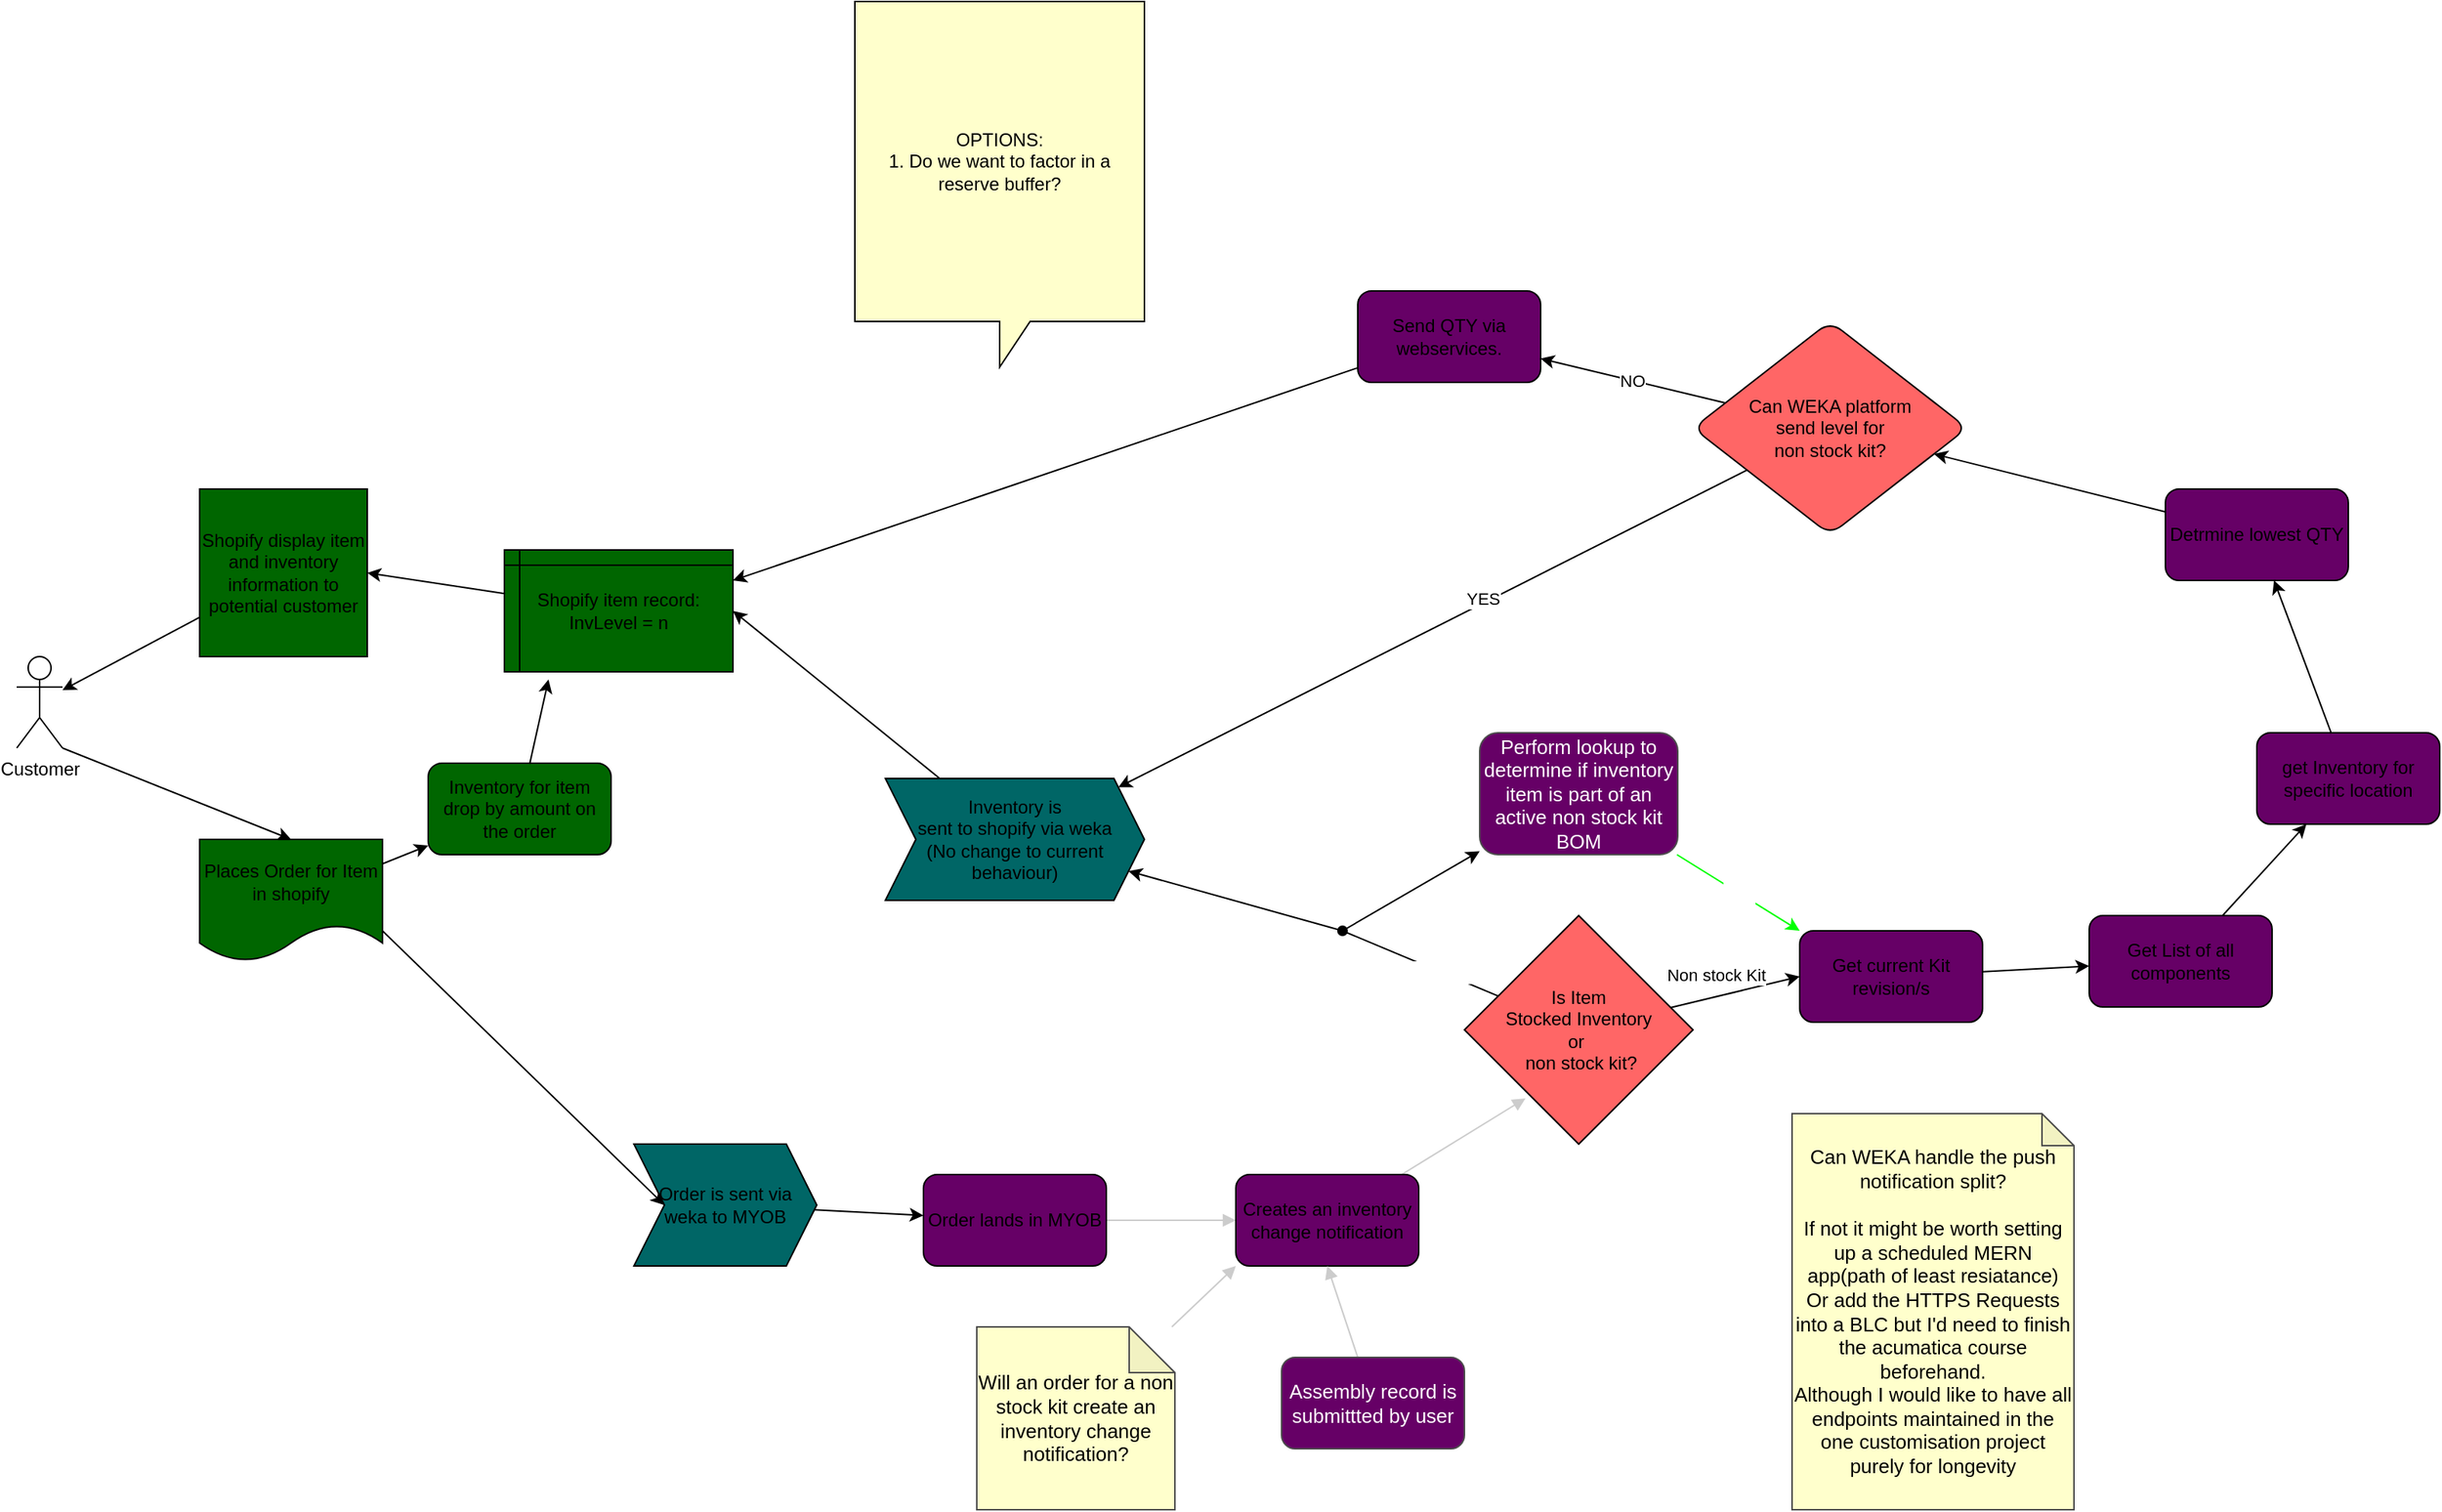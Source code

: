 <mxfile>
    <diagram id="LY1r3zSqgDOuW9g7N6AZ" name="Inventory sync Flow">
        <mxGraphModel dx="2220" dy="3703" grid="1" gridSize="10" guides="1" tooltips="1" connect="1" arrows="1" fold="1" page="1" pageScale="1" pageWidth="850" pageHeight="1100" math="0" shadow="0">
            <root>
                <mxCell id="0"/>
                <mxCell id="1" parent="0"/>
                <mxCell id="GcZKbSQ_YcJPVwbaulUB-1" value="Customer" style="shape=umlActor;verticalLabelPosition=bottom;verticalAlign=top;html=1;outlineConnect=0;" parent="1" vertex="1">
                    <mxGeometry x="20" y="80" width="30" height="60" as="geometry"/>
                </mxCell>
                <mxCell id="GcZKbSQ_YcJPVwbaulUB-8" style="edgeStyle=none;html=1;entryX=0;entryY=0.5;entryDx=0;entryDy=0;exitX=1;exitY=0.75;exitDx=0;exitDy=0;" parent="1" source="GcZKbSQ_YcJPVwbaulUB-12" target="GcZKbSQ_YcJPVwbaulUB-7" edge="1">
                    <mxGeometry relative="1" as="geometry">
                        <mxPoint x="195" y="250" as="sourcePoint"/>
                    </mxGeometry>
                </mxCell>
                <mxCell id="GcZKbSQ_YcJPVwbaulUB-17" style="edgeStyle=none;html=1;entryX=0.193;entryY=1.063;entryDx=0;entryDy=0;entryPerimeter=0;" parent="1" source="GcZKbSQ_YcJPVwbaulUB-5" target="GcZKbSQ_YcJPVwbaulUB-15" edge="1">
                    <mxGeometry relative="1" as="geometry"/>
                </mxCell>
                <mxCell id="GcZKbSQ_YcJPVwbaulUB-5" value="Inventory for item drop by amount on the order" style="whiteSpace=wrap;html=1;rounded=1;fillColor=#006600;" parent="1" vertex="1">
                    <mxGeometry x="290" y="150" width="120" height="60" as="geometry"/>
                </mxCell>
                <mxCell id="GcZKbSQ_YcJPVwbaulUB-20" style="edgeStyle=none;html=1;" parent="1" source="GcZKbSQ_YcJPVwbaulUB-7" target="GcZKbSQ_YcJPVwbaulUB-23" edge="1">
                    <mxGeometry relative="1" as="geometry">
                        <mxPoint x="870" y="445" as="targetPoint"/>
                    </mxGeometry>
                </mxCell>
                <mxCell id="GcZKbSQ_YcJPVwbaulUB-7" value="Order is sent via weka to MYOB" style="shape=step;perimeter=stepPerimeter;whiteSpace=wrap;html=1;fixedSize=1;fillColor=#006666;" parent="1" vertex="1">
                    <mxGeometry x="425" y="400" width="120" height="80" as="geometry"/>
                </mxCell>
                <mxCell id="GcZKbSQ_YcJPVwbaulUB-10" value="" style="edgeStyle=none;html=1;exitX=1;exitY=1;exitDx=0;exitDy=0;exitPerimeter=0;entryX=0.5;entryY=0;entryDx=0;entryDy=0;" parent="1" source="GcZKbSQ_YcJPVwbaulUB-1" target="GcZKbSQ_YcJPVwbaulUB-12" edge="1">
                    <mxGeometry relative="1" as="geometry">
                        <mxPoint x="130" y="190" as="targetPoint"/>
                    </mxGeometry>
                </mxCell>
                <mxCell id="GcZKbSQ_YcJPVwbaulUB-11" style="edgeStyle=none;html=1;" parent="1" source="GcZKbSQ_YcJPVwbaulUB-9" target="GcZKbSQ_YcJPVwbaulUB-1" edge="1">
                    <mxGeometry relative="1" as="geometry"/>
                </mxCell>
                <mxCell id="GcZKbSQ_YcJPVwbaulUB-9" value="Shopify display item and inventory information to potential customer" style="whiteSpace=wrap;html=1;aspect=fixed;fillColor=#006600;" parent="1" vertex="1">
                    <mxGeometry x="140" y="-30" width="110" height="110" as="geometry"/>
                </mxCell>
                <mxCell id="GcZKbSQ_YcJPVwbaulUB-16" style="edgeStyle=none;html=1;" parent="1" source="GcZKbSQ_YcJPVwbaulUB-12" target="GcZKbSQ_YcJPVwbaulUB-5" edge="1">
                    <mxGeometry relative="1" as="geometry"/>
                </mxCell>
                <mxCell id="GcZKbSQ_YcJPVwbaulUB-12" value="Places Order for Item in shopify" style="shape=document;whiteSpace=wrap;html=1;boundedLbl=1;fillColor=#006600;" parent="1" vertex="1">
                    <mxGeometry x="140" y="200" width="120" height="80" as="geometry"/>
                </mxCell>
                <mxCell id="GcZKbSQ_YcJPVwbaulUB-18" style="edgeStyle=none;html=1;entryX=1;entryY=0.5;entryDx=0;entryDy=0;" parent="1" source="GcZKbSQ_YcJPVwbaulUB-15" target="GcZKbSQ_YcJPVwbaulUB-9" edge="1">
                    <mxGeometry relative="1" as="geometry"/>
                </mxCell>
                <mxCell id="GcZKbSQ_YcJPVwbaulUB-15" value="Shopify item record:&lt;br&gt;InvLevel = n" style="shape=internalStorage;whiteSpace=wrap;html=1;backgroundOutline=1;fillColor=#006600;dx=10;dy=10;" parent="1" vertex="1">
                    <mxGeometry x="340" y="10" width="150" height="80" as="geometry"/>
                </mxCell>
                <mxCell id="GcZKbSQ_YcJPVwbaulUB-27" style="edgeStyle=none;html=1;entryX=0;entryY=0.5;entryDx=0;entryDy=0;" parent="1" source="GcZKbSQ_YcJPVwbaulUB-19" target="GcZKbSQ_YcJPVwbaulUB-26" edge="1">
                    <mxGeometry relative="1" as="geometry"/>
                </mxCell>
                <mxCell id="GcZKbSQ_YcJPVwbaulUB-28" value="Non stock Kit" style="edgeLabel;html=1;align=center;verticalAlign=middle;resizable=0;points=[];" parent="GcZKbSQ_YcJPVwbaulUB-27" vertex="1" connectable="0">
                    <mxGeometry x="0.392" y="-2" relative="1" as="geometry">
                        <mxPoint x="-30" y="-9" as="offset"/>
                    </mxGeometry>
                </mxCell>
                <mxCell id="bdUa8sQTV6vMkzc8LIus-3" style="edgeStyle=none;html=1;fontSize=13;fontColor=#000000;endArrow=oval;endFill=1;" parent="1" source="GcZKbSQ_YcJPVwbaulUB-19" edge="1">
                    <mxGeometry relative="1" as="geometry">
                        <mxPoint x="890" y="260" as="targetPoint"/>
                    </mxGeometry>
                </mxCell>
                <mxCell id="bdUa8sQTV6vMkzc8LIus-5" value="stocked" style="edgeLabel;html=1;align=center;verticalAlign=middle;resizable=0;points=[];fontSize=13;fontColor=#FFFFFF;" parent="bdUa8sQTV6vMkzc8LIus-3" vertex="1" connectable="0">
                    <mxGeometry x="-0.23" relative="1" as="geometry">
                        <mxPoint as="offset"/>
                    </mxGeometry>
                </mxCell>
                <mxCell id="GcZKbSQ_YcJPVwbaulUB-19" value="Is Item &lt;br&gt;Stocked Inventory&lt;br&gt;or&amp;nbsp;&lt;br&gt;&amp;nbsp;non stock kit?" style="rhombus;whiteSpace=wrap;html=1;fillColor=#FF6666;" parent="1" vertex="1">
                    <mxGeometry x="970" y="250" width="150" height="150" as="geometry"/>
                </mxCell>
                <mxCell id="GcZKbSQ_YcJPVwbaulUB-25" style="edgeStyle=none;html=1;entryX=1;entryY=0.5;entryDx=0;entryDy=0;" parent="1" source="GcZKbSQ_YcJPVwbaulUB-21" target="GcZKbSQ_YcJPVwbaulUB-15" edge="1">
                    <mxGeometry relative="1" as="geometry"/>
                </mxCell>
                <mxCell id="GcZKbSQ_YcJPVwbaulUB-21" value="Inventory is &lt;br&gt;sent to shopify via weka&lt;br&gt;(No change to current behaviour)" style="shape=step;perimeter=stepPerimeter;whiteSpace=wrap;html=1;fixedSize=1;fillColor=#006666;" parent="1" vertex="1">
                    <mxGeometry x="590" y="160" width="170" height="80" as="geometry"/>
                </mxCell>
                <mxCell id="-n2A34vFrgaTMqY026oD-2" value="" style="edgeStyle=none;html=1;strokeColor=#CCCCCC;fontSize=13;fontColor=#000000;endArrow=block;endFill=1;" parent="1" source="GcZKbSQ_YcJPVwbaulUB-23" target="-n2A34vFrgaTMqY026oD-1" edge="1">
                    <mxGeometry relative="1" as="geometry"/>
                </mxCell>
                <mxCell id="GcZKbSQ_YcJPVwbaulUB-23" value="Order lands in MYOB" style="rounded=1;whiteSpace=wrap;html=1;fillColor=#660066;" parent="1" vertex="1">
                    <mxGeometry x="615" y="420" width="120" height="60" as="geometry"/>
                </mxCell>
                <mxCell id="GcZKbSQ_YcJPVwbaulUB-33" value="" style="edgeStyle=none;html=1;" parent="1" source="GcZKbSQ_YcJPVwbaulUB-26" target="GcZKbSQ_YcJPVwbaulUB-32" edge="1">
                    <mxGeometry relative="1" as="geometry"/>
                </mxCell>
                <mxCell id="GcZKbSQ_YcJPVwbaulUB-26" value="Get current Kit revision/s" style="rounded=1;whiteSpace=wrap;html=1;fillColor=#660066;" parent="1" vertex="1">
                    <mxGeometry x="1190" y="260" width="120" height="60" as="geometry"/>
                </mxCell>
                <mxCell id="GcZKbSQ_YcJPVwbaulUB-35" style="edgeStyle=none;html=1;" parent="1" source="GcZKbSQ_YcJPVwbaulUB-32" target="GcZKbSQ_YcJPVwbaulUB-34" edge="1">
                    <mxGeometry relative="1" as="geometry"/>
                </mxCell>
                <mxCell id="GcZKbSQ_YcJPVwbaulUB-32" value="Get List of all components" style="whiteSpace=wrap;html=1;fillColor=#660066;rounded=1;" parent="1" vertex="1">
                    <mxGeometry x="1380" y="250" width="120" height="60" as="geometry"/>
                </mxCell>
                <mxCell id="hhbmnv4_vQJKUALnF63v-2" value="" style="edgeStyle=none;html=1;" parent="1" source="GcZKbSQ_YcJPVwbaulUB-34" target="hhbmnv4_vQJKUALnF63v-1" edge="1">
                    <mxGeometry relative="1" as="geometry"/>
                </mxCell>
                <mxCell id="GcZKbSQ_YcJPVwbaulUB-34" value="get Inventory for specific location" style="whiteSpace=wrap;html=1;fillColor=#660066;rounded=1;" parent="1" vertex="1">
                    <mxGeometry x="1490" y="130" width="120" height="60" as="geometry"/>
                </mxCell>
                <mxCell id="hhbmnv4_vQJKUALnF63v-4" value="" style="edgeStyle=none;html=1;" parent="1" source="hhbmnv4_vQJKUALnF63v-1" target="hhbmnv4_vQJKUALnF63v-3" edge="1">
                    <mxGeometry relative="1" as="geometry"/>
                </mxCell>
                <mxCell id="hhbmnv4_vQJKUALnF63v-1" value="Detrmine lowest QTY" style="whiteSpace=wrap;html=1;fillColor=#660066;rounded=1;" parent="1" vertex="1">
                    <mxGeometry x="1430" y="-30" width="120" height="60" as="geometry"/>
                </mxCell>
                <mxCell id="hhbmnv4_vQJKUALnF63v-5" style="edgeStyle=none;html=1;fillColor=#00CC00;" parent="1" source="hhbmnv4_vQJKUALnF63v-3" target="GcZKbSQ_YcJPVwbaulUB-21" edge="1">
                    <mxGeometry relative="1" as="geometry"/>
                </mxCell>
                <mxCell id="hhbmnv4_vQJKUALnF63v-6" value="YES" style="edgeLabel;html=1;align=center;verticalAlign=middle;resizable=0;points=[];" parent="hhbmnv4_vQJKUALnF63v-5" vertex="1" connectable="0">
                    <mxGeometry x="-0.165" y="-3" relative="1" as="geometry">
                        <mxPoint as="offset"/>
                    </mxGeometry>
                </mxCell>
                <mxCell id="hhbmnv4_vQJKUALnF63v-8" value="NO" style="edgeStyle=none;html=1;fillColor=#FF0000;" parent="1" source="hhbmnv4_vQJKUALnF63v-3" target="hhbmnv4_vQJKUALnF63v-7" edge="1">
                    <mxGeometry relative="1" as="geometry"/>
                </mxCell>
                <mxCell id="hhbmnv4_vQJKUALnF63v-3" value="Can WEKA platform &lt;br&gt;send level for &lt;br&gt;non stock kit?" style="rhombus;whiteSpace=wrap;html=1;fillColor=#FF6666;rounded=1;" parent="1" vertex="1">
                    <mxGeometry x="1120" y="-140" width="180" height="140" as="geometry"/>
                </mxCell>
                <mxCell id="hhbmnv4_vQJKUALnF63v-9" style="edgeStyle=none;html=1;entryX=1;entryY=0.25;entryDx=0;entryDy=0;" parent="1" source="hhbmnv4_vQJKUALnF63v-7" target="GcZKbSQ_YcJPVwbaulUB-15" edge="1">
                    <mxGeometry relative="1" as="geometry"/>
                </mxCell>
                <mxCell id="hhbmnv4_vQJKUALnF63v-7" value="Send QTY via webservices." style="rounded=1;whiteSpace=wrap;html=1;fillColor=#660066;" parent="1" vertex="1">
                    <mxGeometry x="900" y="-160" width="120" height="60" as="geometry"/>
                </mxCell>
                <mxCell id="qjT2JvjEHwXLYAEJNMRI-7" value="OPTIONS:&lt;br&gt;1. Do we want to factor in a reserve buffer?" style="shape=callout;whiteSpace=wrap;html=1;perimeter=calloutPerimeter;fillColor=#FFFFCC;fontColor=#000000;" parent="1" vertex="1">
                    <mxGeometry x="570" y="-350" width="190" height="240" as="geometry"/>
                </mxCell>
                <mxCell id="bdUa8sQTV6vMkzc8LIus-6" style="edgeStyle=none;html=1;fontSize=13;fontColor=#FFFFFF;" parent="1" target="GcZKbSQ_YcJPVwbaulUB-21" edge="1">
                    <mxGeometry relative="1" as="geometry">
                        <mxPoint x="890" y="260" as="sourcePoint"/>
                    </mxGeometry>
                </mxCell>
                <mxCell id="bdUa8sQTV6vMkzc8LIus-7" style="edgeStyle=none;html=1;fontSize=13;fontColor=#FFFFFF;" parent="1" target="bdUa8sQTV6vMkzc8LIus-8" edge="1">
                    <mxGeometry relative="1" as="geometry">
                        <mxPoint x="970.0" y="200" as="targetPoint"/>
                        <mxPoint x="890" y="260" as="sourcePoint"/>
                    </mxGeometry>
                </mxCell>
                <mxCell id="bdUa8sQTV6vMkzc8LIus-9" value="Yes" style="edgeStyle=none;html=1;entryX=0;entryY=0;entryDx=0;entryDy=0;fontSize=13;fontColor=#FFFFFF;strokeColor=#00FF00;" parent="1" source="bdUa8sQTV6vMkzc8LIus-8" target="GcZKbSQ_YcJPVwbaulUB-26" edge="1">
                    <mxGeometry relative="1" as="geometry"/>
                </mxCell>
                <mxCell id="bdUa8sQTV6vMkzc8LIus-8" value="Perform lookup to determine if inventory item is part of an active non stock kit BOM" style="rounded=1;whiteSpace=wrap;html=1;labelBorderColor=none;strokeColor=#4D4D4D;fontSize=13;fontColor=#FFFFFF;fillColor=#660066;" parent="1" vertex="1">
                    <mxGeometry x="980" y="130" width="130" height="80" as="geometry"/>
                </mxCell>
                <mxCell id="-n2A34vFrgaTMqY026oD-3" style="edgeStyle=none;html=1;entryX=0.267;entryY=0.8;entryDx=0;entryDy=0;entryPerimeter=0;strokeColor=#CCCCCC;fontSize=13;fontColor=#000000;endArrow=block;endFill=1;" parent="1" source="-n2A34vFrgaTMqY026oD-1" target="GcZKbSQ_YcJPVwbaulUB-19" edge="1">
                    <mxGeometry relative="1" as="geometry"/>
                </mxCell>
                <mxCell id="-n2A34vFrgaTMqY026oD-1" value="Creates an inventory change notification" style="rounded=1;whiteSpace=wrap;html=1;fillColor=#660066;" parent="1" vertex="1">
                    <mxGeometry x="820" y="420" width="120" height="60" as="geometry"/>
                </mxCell>
                <mxCell id="-n2A34vFrgaTMqY026oD-6" style="edgeStyle=none;html=1;entryX=0.5;entryY=1;entryDx=0;entryDy=0;strokeColor=#CCCCCC;fontSize=13;fontColor=#000000;endArrow=block;endFill=1;" parent="1" source="-n2A34vFrgaTMqY026oD-5" target="-n2A34vFrgaTMqY026oD-1" edge="1">
                    <mxGeometry relative="1" as="geometry"/>
                </mxCell>
                <mxCell id="-n2A34vFrgaTMqY026oD-5" value="&lt;font color=&quot;#ffffff&quot;&gt;Assembly record is submittted by user&lt;/font&gt;" style="whiteSpace=wrap;html=1;fillColor=#660066;rounded=1;labelBorderColor=none;strokeColor=#4D4D4D;fontSize=13;fontColor=#000000;" parent="1" vertex="1">
                    <mxGeometry x="850" y="540" width="120" height="60" as="geometry"/>
                </mxCell>
                <mxCell id="-n2A34vFrgaTMqY026oD-8" style="edgeStyle=none;html=1;entryX=0;entryY=1;entryDx=0;entryDy=0;strokeColor=#CCCCCC;fontSize=13;fontColor=#FFFFFF;endArrow=block;endFill=1;" parent="1" source="-n2A34vFrgaTMqY026oD-7" target="-n2A34vFrgaTMqY026oD-1" edge="1">
                    <mxGeometry relative="1" as="geometry"/>
                </mxCell>
                <mxCell id="-n2A34vFrgaTMqY026oD-7" value="&lt;font color=&quot;#000000&quot;&gt;Will an order for a non stock kit create an inventory change notification?&lt;/font&gt;" style="shape=note;whiteSpace=wrap;html=1;backgroundOutline=1;darkOpacity=0.05;labelBorderColor=none;strokeColor=#4D4D4D;fontSize=13;fontColor=#FFFFFF;fillColor=#FFFFCC;" parent="1" vertex="1">
                    <mxGeometry x="650" y="520" width="130" height="120" as="geometry"/>
                </mxCell>
                <mxCell id="WymxkNrurW6j5YKY2SFp-1" value="&lt;font color=&quot;#000000&quot;&gt;Can WEKA handle the push notification split?&lt;br&gt;&lt;br&gt;If not it might be worth setting up a scheduled MERN app(path of least resiatance)&lt;br&gt;Or add the HTTPS Requests into a BLC but I'd need to finish the acumatica course beforehand.&lt;br&gt;Although I would like to have all endpoints maintained in the one customisation project purely for longevity&lt;br&gt;&lt;/font&gt;" style="shape=note;whiteSpace=wrap;html=1;backgroundOutline=1;darkOpacity=0.05;labelBorderColor=none;strokeColor=#4D4D4D;fontSize=13;fontColor=#FFFFFF;fillColor=#FFFFCC;size=21;" vertex="1" parent="1">
                    <mxGeometry x="1185" y="380" width="185" height="260" as="geometry"/>
                </mxCell>
            </root>
        </mxGraphModel>
    </diagram>
    <diagram id="l-lvAeruPmxF9iLmNtkb" name="PROFESSIONAL TINT KIT BOM">
        <mxGraphModel dx="3330" dy="3695" grid="1" gridSize="10" guides="1" tooltips="1" connect="1" arrows="1" fold="1" page="1" pageScale="1" pageWidth="850" pageHeight="1100" math="0" shadow="0">
            <root>
                <mxCell id="0"/>
                <mxCell id="1" parent="0"/>
                <mxCell id="OsrczBIvLuB8sDZj5NdH-77" value="" style="rounded=1;whiteSpace=wrap;html=1;fillColor=none;strokeColor=#FF3333;strokeWidth=5;" vertex="1" parent="1">
                    <mxGeometry x="510" y="305" width="3200" height="125" as="geometry"/>
                </mxCell>
                <mxCell id="OsrczBIvLuB8sDZj5NdH-1" value="LEGEND" style="swimlane;whiteSpace=wrap;html=1;fillColor=#FFFFFF;" vertex="1" parent="1">
                    <mxGeometry x="1420" y="-250" width="200" height="330" as="geometry">
                        <mxRectangle x="20" y="40" width="90" height="30" as="alternateBounds"/>
                    </mxGeometry>
                </mxCell>
                <mxCell id="OsrczBIvLuB8sDZj5NdH-3" value="Stock Item (component)" style="rounded=0;whiteSpace=wrap;html=1;fillColor=#E6E6E6;" vertex="1" parent="OsrczBIvLuB8sDZj5NdH-1">
                    <mxGeometry x="40" y="30" width="120" height="40" as="geometry"/>
                </mxCell>
                <mxCell id="OsrczBIvLuB8sDZj5NdH-4" value="Stock Kit (light)" style="rounded=1;whiteSpace=wrap;html=1;fillColor=#E6FFCC;" vertex="1" parent="OsrczBIvLuB8sDZj5NdH-1">
                    <mxGeometry x="40" y="80" width="120" height="40" as="geometry"/>
                </mxCell>
                <mxCell id="OsrczBIvLuB8sDZj5NdH-5" value="Stock Kit (Heavy)" style="shape=parallelogram;perimeter=parallelogramPerimeter;whiteSpace=wrap;html=1;fixedSize=1;fillColor=#CCE5FF;" vertex="1" parent="OsrczBIvLuB8sDZj5NdH-1">
                    <mxGeometry x="40" y="130" width="120" height="60" as="geometry"/>
                </mxCell>
                <mxCell id="OsrczBIvLuB8sDZj5NdH-6" value="Non-Stock Kit" style="shape=trapezoid;perimeter=trapezoidPerimeter;whiteSpace=wrap;html=1;fixedSize=1;fillColor=#FFCCFF;" vertex="1" parent="OsrczBIvLuB8sDZj5NdH-1">
                    <mxGeometry x="40" y="200" width="120" height="60" as="geometry"/>
                </mxCell>
                <mxCell id="OsrczBIvLuB8sDZj5NdH-8" value="Kit Revision" style="ellipse;whiteSpace=wrap;html=1;fillColor=#FF3333;" vertex="1" parent="OsrczBIvLuB8sDZj5NdH-1">
                    <mxGeometry x="40" y="280" width="120" height="30" as="geometry"/>
                </mxCell>
                <mxCell id="OsrczBIvLuB8sDZj5NdH-7" value="InventoryID :&amp;nbsp;BCKITBAGII&amp;nbsp;&lt;br&gt;Description :&amp;nbsp;DEBOSSED BAG PRO TINT KIT" style="rounded=0;whiteSpace=wrap;html=1;fillColor=#E6E6E6;" vertex="1" parent="1">
                    <mxGeometry x="4450" y="235" width="320" height="30" as="geometry"/>
                </mxCell>
                <mxCell id="OsrczBIvLuB8sDZj5NdH-10" value="InventoryID :&amp;nbsp;&amp;nbsp;XTPROGWTSTICK&lt;br&gt;Description :&amp;nbsp;TINT STICK" style="rounded=0;whiteSpace=wrap;html=1;fillColor=#E6E6E6;" vertex="1" parent="1">
                    <mxGeometry x="3690" y="235" width="320" height="30" as="geometry"/>
                </mxCell>
                <mxCell id="OsrczBIvLuB8sDZj5NdH-12" value="InventoryID :&amp;nbsp;&amp;nbsp;XTPROSSBOXNB&lt;br&gt;Description :&amp;nbsp;BOX NATURAL BROWN" style="rounded=0;whiteSpace=wrap;html=1;fillColor=#E6E6E6;" vertex="1" parent="1">
                    <mxGeometry x="880" y="370" width="320" height="30" as="geometry"/>
                </mxCell>
                <mxCell id="OsrczBIvLuB8sDZj5NdH-13" value="InventoryID :&amp;nbsp;&amp;nbsp;XTPROGWNB&lt;br&gt;Description :&amp;nbsp;TINT NATURAL BROWN&amp;nbsp;&amp;nbsp;" style="rounded=0;whiteSpace=wrap;html=1;fillColor=#E6E6E6;" vertex="1" parent="1">
                    <mxGeometry x="880" y="320" width="320" height="30" as="geometry"/>
                </mxCell>
                <mxCell id="OsrczBIvLuB8sDZj5NdH-14" value="InventoryID :&amp;nbsp;&amp;nbsp;XMDSSBCHNAMD&lt;br&gt;Description :&amp;nbsp;BOX GLASS MIXING DISH" style="rounded=0;whiteSpace=wrap;html=1;fillColor=#E6E6E6;" vertex="1" parent="1">
                    <mxGeometry x="1220" y="370" width="320" height="30" as="geometry"/>
                </mxCell>
                <mxCell id="OsrczBIvLuB8sDZj5NdH-15" value="InventoryID :&amp;nbsp;&amp;nbsp;XMDISH&lt;br&gt;Description :&amp;nbsp;&amp;nbsp;MIXING DISH" style="rounded=0;whiteSpace=wrap;html=1;fillColor=#E6E6E6;" vertex="1" parent="1">
                    <mxGeometry x="1220" y="320" width="320" height="30" as="geometry"/>
                </mxCell>
                <mxCell id="OsrczBIvLuB8sDZj5NdH-16" value="InventoryID :&amp;nbsp;&amp;nbsp;BCMAP&lt;br&gt;Description :&amp;nbsp;&amp;nbsp;CHARCOAL MAPPING STRING" style="rounded=0;whiteSpace=wrap;html=1;fillColor=#E6E6E6;" vertex="1" parent="1">
                    <mxGeometry x="4070" y="235" width="320" height="30" as="geometry"/>
                </mxCell>
                <mxCell id="OsrczBIvLuB8sDZj5NdH-17" value="InventoryID :&amp;nbsp;&amp;nbsp;XTSSSLANT&lt;br&gt;Description :&amp;nbsp;BOX SLANT TWEEZERS" style="rounded=0;whiteSpace=wrap;html=1;fillColor=#E6E6E6;" vertex="1" parent="1">
                    <mxGeometry x="2260" y="370" width="320" height="30" as="geometry"/>
                </mxCell>
                <mxCell id="OsrczBIvLuB8sDZj5NdH-18" value="InventoryID :&amp;nbsp;&amp;nbsp;XTLSHSLANT&lt;br&gt;Description :&amp;nbsp;SLANT PRECISION TWEEZER" style="rounded=0;whiteSpace=wrap;html=1;fillColor=#E6E6E6;" vertex="1" parent="1">
                    <mxGeometry x="2260" y="320" width="320" height="30" as="geometry"/>
                </mxCell>
                <mxCell id="OsrczBIvLuB8sDZj5NdH-19" value="InventoryID :&amp;nbsp;&amp;nbsp;XTSSPOINT&lt;br&gt;Description :&amp;nbsp;BOX POINT TWEEZERS" style="rounded=0;whiteSpace=wrap;html=1;fillColor=#E6E6E6;" vertex="1" parent="1">
                    <mxGeometry x="1920" y="370" width="320" height="30" as="geometry"/>
                </mxCell>
                <mxCell id="OsrczBIvLuB8sDZj5NdH-20" value="InventoryID :&amp;nbsp;XTLSHPOINT&lt;br&gt;Description :&amp;nbsp;POINT PRECISION TWEEZER" style="rounded=0;whiteSpace=wrap;html=1;fillColor=#E6E6E6;" vertex="1" parent="1">
                    <mxGeometry x="1920" y="320" width="320" height="30" as="geometry"/>
                </mxCell>
                <mxCell id="OsrczBIvLuB8sDZj5NdH-21" value="InventoryID :&amp;nbsp;&amp;nbsp;XTSSSCISSORS&lt;br&gt;Description :&amp;nbsp;BOX SCISSORS" style="rounded=0;whiteSpace=wrap;html=1;fillColor=#E6E6E6;" vertex="1" parent="1">
                    <mxGeometry x="1570" y="320" width="320" height="30" as="geometry"/>
                </mxCell>
                <mxCell id="OsrczBIvLuB8sDZj5NdH-22" value="InventoryID :&amp;nbsp;&amp;nbsp;XTLSHSCISSOR&lt;br&gt;Description :&amp;nbsp;&amp;nbsp;STRAIGHT TRIMMING SCISSOR" style="rounded=0;whiteSpace=wrap;html=1;fillColor=#E6E6E6;" vertex="1" parent="1">
                    <mxGeometry x="1570" y="370" width="320" height="30" as="geometry"/>
                </mxCell>
                <mxCell id="OsrczBIvLuB8sDZj5NdH-41" value="InventoryID :&amp;nbsp;&amp;nbsp;XTPRONSBTLCRM&lt;br&gt;Description :&amp;nbsp;BOTTLE PEROXIDE CREAM" style="rounded=0;whiteSpace=wrap;html=1;fillColor=#E6E6E6;" vertex="1" parent="1">
                    <mxGeometry x="2610" y="370" width="320" height="30" as="geometry"/>
                </mxCell>
                <mxCell id="OsrczBIvLuB8sDZj5NdH-42" value="InventoryID :&amp;nbsp;XTPROPCREME&lt;br&gt;Description :&amp;nbsp;PEROXIDE CREME 1L" style="rounded=0;whiteSpace=wrap;html=1;fillColor=#E6E6E6;" vertex="1" parent="1">
                    <mxGeometry x="2610" y="320" width="320" height="30" as="geometry"/>
                </mxCell>
                <mxCell id="OsrczBIvLuB8sDZj5NdH-43" value="InventoryID :&amp;nbsp;&amp;nbsp;XTPROSSBOXLB&lt;br&gt;Description :&amp;nbsp;BOX LIGHT BROWN" style="rounded=0;whiteSpace=wrap;html=1;fillColor=#E6E6E6;" vertex="1" parent="1">
                    <mxGeometry x="530" y="370" width="320" height="30" as="geometry"/>
                </mxCell>
                <mxCell id="OsrczBIvLuB8sDZj5NdH-44" value="InventoryID :&amp;nbsp;&amp;nbsp;XTPROGWLB&lt;br&gt;Description :&amp;nbsp;TINT LIGHT BROWN&amp;nbsp;" style="rounded=0;whiteSpace=wrap;html=1;fillColor=#E6E6E6;" vertex="1" parent="1">
                    <mxGeometry x="530" y="320" width="320" height="30" as="geometry"/>
                </mxCell>
                <mxCell id="OsrczBIvLuB8sDZj5NdH-45" value="InventoryID :&amp;nbsp;&amp;nbsp;XTPROSSBOXGR&lt;br&gt;Description :&amp;nbsp;BOX GRAPHITE" style="rounded=0;whiteSpace=wrap;html=1;fillColor=#E6E6E6;" vertex="1" parent="1">
                    <mxGeometry x="2960" y="370" width="320" height="30" as="geometry"/>
                </mxCell>
                <mxCell id="OsrczBIvLuB8sDZj5NdH-46" value="InventoryID :&amp;nbsp;&amp;nbsp;XTPROGWGR&lt;br&gt;Description :&amp;nbsp;TINT GRAPHITE&amp;nbsp;" style="rounded=0;whiteSpace=wrap;html=1;fillColor=#E6E6E6;" vertex="1" parent="1">
                    <mxGeometry x="2960" y="320" width="320" height="30" as="geometry"/>
                </mxCell>
                <mxCell id="OsrczBIvLuB8sDZj5NdH-47" value="InventoryID :&amp;nbsp;&amp;nbsp;XTPROSSBOXBLK&lt;br&gt;Description :&amp;nbsp;BOX BLACK" style="rounded=0;whiteSpace=wrap;html=1;fillColor=#E6E6E6;" vertex="1" parent="1">
                    <mxGeometry x="3310" y="370" width="320" height="30" as="geometry"/>
                </mxCell>
                <mxCell id="OsrczBIvLuB8sDZj5NdH-48" value="InventoryID :&amp;nbsp;&amp;nbsp;XTPROGWBLK&lt;br&gt;Description :&amp;nbsp;TINT BLACK" style="rounded=0;whiteSpace=wrap;html=1;fillColor=#E6E6E6;" vertex="1" parent="1">
                    <mxGeometry x="3310" y="320" width="320" height="30" as="geometry"/>
                </mxCell>
                <mxCell id="OsrczBIvLuB8sDZj5NdH-55" value="InventoryID :&amp;nbsp;ECPC&amp;nbsp;&lt;br style=&quot;border-color: var(--border-color);&quot;&gt;Description : PEROXIDE CREME" style="rounded=1;whiteSpace=wrap;html=1;fillColor=#E6FFCC;" vertex="1" parent="1">
                    <mxGeometry x="2610" y="230" width="320" height="40" as="geometry"/>
                </mxCell>
                <mxCell id="OsrczBIvLuB8sDZj5NdH-56" value="InventoryID :&amp;nbsp;&amp;nbsp;ECLBT&lt;br style=&quot;border-color: var(--border-color);&quot;&gt;Description : TINT LIGHT BROWN" style="rounded=1;whiteSpace=wrap;html=1;fillColor=#E6FFCC;" vertex="1" parent="1">
                    <mxGeometry x="530" y="230" width="320" height="40" as="geometry"/>
                </mxCell>
                <mxCell id="OsrczBIvLuB8sDZj5NdH-57" value="InventoryID :&amp;nbsp;&amp;nbsp;ECGT&lt;br style=&quot;border-color: var(--border-color);&quot;&gt;Description : TINT GRAPHITE" style="rounded=1;whiteSpace=wrap;html=1;fillColor=#E6FFCC;" vertex="1" parent="1">
                    <mxGeometry x="2960" y="230" width="320" height="40" as="geometry"/>
                </mxCell>
                <mxCell id="OsrczBIvLuB8sDZj5NdH-58" value="InventoryID :&amp;nbsp;&amp;nbsp;ECBT&lt;br style=&quot;border-color: var(--border-color);&quot;&gt;Description : TINT BLACK" style="rounded=1;whiteSpace=wrap;html=1;fillColor=#E6FFCC;" vertex="1" parent="1">
                    <mxGeometry x="3310" y="230" width="320" height="40" as="geometry"/>
                </mxCell>
                <mxCell id="OsrczBIvLuB8sDZj5NdH-59" value="InventoryID :&amp;nbsp;&amp;nbsp;BCRTNB&lt;br style=&quot;border-color: var(--border-color);&quot;&gt;Description : BROW TINT NATURAL BROWN" style="rounded=1;whiteSpace=wrap;html=1;fillColor=#E6FFCC;" vertex="1" parent="1">
                    <mxGeometry x="880" y="230" width="320" height="40" as="geometry"/>
                </mxCell>
                <mxCell id="OsrczBIvLuB8sDZj5NdH-60" value="InventoryID :&amp;nbsp;&amp;nbsp;BCHNAMD&lt;br style=&quot;border-color: var(--border-color);&quot;&gt;Description : GLASS MIXING DISH" style="rounded=1;whiteSpace=wrap;html=1;fillColor=#E6FFCC;" vertex="1" parent="1">
                    <mxGeometry x="1220" y="230" width="320" height="40" as="geometry"/>
                </mxCell>
                <mxCell id="OsrczBIvLuB8sDZj5NdH-62" value="InventoryID :&amp;nbsp;BCTSLANT&amp;nbsp;&lt;br style=&quot;border-color: var(--border-color);&quot;&gt;Description : SLANT PRECISION TWEEZER" style="rounded=1;whiteSpace=wrap;html=1;fillColor=#E6FFCC;" vertex="1" parent="1">
                    <mxGeometry x="2260" y="230" width="320" height="40" as="geometry"/>
                </mxCell>
                <mxCell id="OsrczBIvLuB8sDZj5NdH-63" value="InventoryID :&amp;nbsp;&amp;nbsp;BCTPOINT&lt;br style=&quot;border-color: var(--border-color);&quot;&gt;Description : POINT PRECISION TWEEZER" style="rounded=1;whiteSpace=wrap;html=1;fillColor=#E6FFCC;" vertex="1" parent="1">
                    <mxGeometry x="1920" y="230" width="320" height="40" as="geometry"/>
                </mxCell>
                <mxCell id="OsrczBIvLuB8sDZj5NdH-64" value="InventoryID :&amp;nbsp;&amp;nbsp;BCSSTRAIGHT&lt;br style=&quot;border-color: var(--border-color);&quot;&gt;Description : STRAight trimming scissor" style="rounded=1;whiteSpace=wrap;html=1;fillColor=#E6FFCC;" vertex="1" parent="1">
                    <mxGeometry x="1570" y="230" width="320" height="40" as="geometry"/>
                </mxCell>
                <mxCell id="OsrczBIvLuB8sDZj5NdH-74" style="edgeStyle=none;html=1;entryX=0.5;entryY=0;entryDx=0;entryDy=0;" edge="1" parent="1" source="OsrczBIvLuB8sDZj5NdH-68" target="OsrczBIvLuB8sDZj5NdH-71">
                    <mxGeometry relative="1" as="geometry"/>
                </mxCell>
                <mxCell id="OsrczBIvLuB8sDZj5NdH-84" style="edgeStyle=none;html=1;entryX=0.5;entryY=0;entryDx=0;entryDy=0;" edge="1" parent="1" source="OsrczBIvLuB8sDZj5NdH-68" target="OsrczBIvLuB8sDZj5NdH-70">
                    <mxGeometry relative="1" as="geometry"/>
                </mxCell>
                <mxCell id="OsrczBIvLuB8sDZj5NdH-68" value="InventoryID:&amp;nbsp;BCPROKITIINW&lt;br&gt;Description:&amp;nbsp;PROFESSIONAL TINT KIT (NO WAX)" style="shape=parallelogram;perimeter=parallelogramPerimeter;whiteSpace=wrap;html=1;fixedSize=1;fillColor=#CCE5FF;" vertex="1" parent="1">
                    <mxGeometry x="3255" y="-30" width="430" height="60" as="geometry"/>
                </mxCell>
                <mxCell id="OsrczBIvLuB8sDZj5NdH-82" style="edgeStyle=none;html=1;entryX=0.5;entryY=0;entryDx=0;entryDy=0;" edge="1" parent="1" source="OsrczBIvLuB8sDZj5NdH-70" target="OsrczBIvLuB8sDZj5NdH-78">
                    <mxGeometry relative="1" as="geometry"/>
                </mxCell>
                <mxCell id="OsrczBIvLuB8sDZj5NdH-83" style="edgeStyle=none;html=1;" edge="1" parent="1" source="OsrczBIvLuB8sDZj5NdH-70" target="OsrczBIvLuB8sDZj5NdH-75">
                    <mxGeometry relative="1" as="geometry"/>
                </mxCell>
                <mxCell id="OsrczBIvLuB8sDZj5NdH-70" value="B" style="ellipse;whiteSpace=wrap;html=1;fillColor=#FF3333;" vertex="1" parent="1">
                    <mxGeometry x="2910" y="90" width="120" height="30" as="geometry"/>
                </mxCell>
                <mxCell id="OsrczBIvLuB8sDZj5NdH-79" style="edgeStyle=none;html=1;entryX=1;entryY=0.5;entryDx=0;entryDy=0;" edge="1" parent="1" source="OsrczBIvLuB8sDZj5NdH-71" target="OsrczBIvLuB8sDZj5NdH-78">
                    <mxGeometry relative="1" as="geometry">
                        <Array as="points">
                            <mxPoint x="4860" y="180"/>
                            <mxPoint x="4850" y="240"/>
                        </Array>
                    </mxGeometry>
                </mxCell>
                <mxCell id="OsrczBIvLuB8sDZj5NdH-80" style="edgeStyle=none;html=1;entryX=1;entryY=0.5;entryDx=0;entryDy=0;" edge="1" parent="1" source="OsrczBIvLuB8sDZj5NdH-71" target="OsrczBIvLuB8sDZj5NdH-77">
                    <mxGeometry relative="1" as="geometry">
                        <Array as="points">
                            <mxPoint x="4850" y="180"/>
                            <mxPoint x="4850" y="368"/>
                        </Array>
                    </mxGeometry>
                </mxCell>
                <mxCell id="OsrczBIvLuB8sDZj5NdH-71" value="A" style="ellipse;whiteSpace=wrap;html=1;fillColor=#FF3333;" vertex="1" parent="1">
                    <mxGeometry x="4300" y="125" width="120" height="30" as="geometry"/>
                </mxCell>
                <mxCell id="OsrczBIvLuB8sDZj5NdH-75" value="" style="rounded=1;whiteSpace=wrap;html=1;fillColor=none;strokeColor=#FF3333;strokeWidth=5;" vertex="1" parent="1">
                    <mxGeometry x="520" y="220" width="3120" height="60" as="geometry"/>
                </mxCell>
                <mxCell id="OsrczBIvLuB8sDZj5NdH-78" value="" style="rounded=1;whiteSpace=wrap;html=1;fillColor=none;strokeColor=#FF3333;strokeWidth=5;" vertex="1" parent="1">
                    <mxGeometry x="3660" y="220" width="1130" height="60" as="geometry"/>
                </mxCell>
                <mxCell id="OsrczBIvLuB8sDZj5NdH-100" style="edgeStyle=none;html=1;entryX=0.5;entryY=0;entryDx=0;entryDy=0;" edge="1" parent="1" source="OsrczBIvLuB8sDZj5NdH-87" target="OsrczBIvLuB8sDZj5NdH-68">
                    <mxGeometry relative="1" as="geometry"/>
                </mxCell>
                <mxCell id="OsrczBIvLuB8sDZj5NdH-101" style="edgeStyle=none;html=1;entryX=0.5;entryY=0;entryDx=0;entryDy=0;" edge="1" parent="1" source="OsrczBIvLuB8sDZj5NdH-87" target="OsrczBIvLuB8sDZj5NdH-92">
                    <mxGeometry relative="1" as="geometry"/>
                </mxCell>
                <mxCell id="OsrczBIvLuB8sDZj5NdH-87" value="InventoryID: BCPROKITII&lt;br&gt;Description: PROFESSIONAL TINIT KIT + WAX" style="shape=trapezoid;perimeter=trapezoidPerimeter;whiteSpace=wrap;html=1;fixedSize=1;fillColor=#FFCCFF;" vertex="1" parent="1">
                    <mxGeometry x="2910" y="-240" width="530" height="60" as="geometry"/>
                </mxCell>
                <mxCell id="OsrczBIvLuB8sDZj5NdH-97" style="edgeStyle=none;html=1;entryX=0.5;entryY=0;entryDx=0;entryDy=0;" edge="1" parent="1" source="OsrczBIvLuB8sDZj5NdH-89" target="OsrczBIvLuB8sDZj5NdH-93">
                    <mxGeometry relative="1" as="geometry"/>
                </mxCell>
                <mxCell id="OsrczBIvLuB8sDZj5NdH-98" style="edgeStyle=none;html=1;entryX=0.5;entryY=0;entryDx=0;entryDy=0;" edge="1" parent="1" source="OsrczBIvLuB8sDZj5NdH-89" target="OsrczBIvLuB8sDZj5NdH-92">
                    <mxGeometry relative="1" as="geometry"/>
                </mxCell>
                <mxCell id="OsrczBIvLuB8sDZj5NdH-99" style="edgeStyle=none;html=1;entryX=0.5;entryY=0;entryDx=0;entryDy=0;" edge="1" parent="1" source="OsrczBIvLuB8sDZj5NdH-89" target="OsrczBIvLuB8sDZj5NdH-68">
                    <mxGeometry relative="1" as="geometry"/>
                </mxCell>
                <mxCell id="OsrczBIvLuB8sDZj5NdH-89" value="InventoryID: BCPROKITIIWW&amp;nbsp;&lt;br&gt;Description: PRO TINT KIT + WAX + US WARMER" style="shape=trapezoid;perimeter=trapezoidPerimeter;whiteSpace=wrap;html=1;fixedSize=1;fillColor=#FFCCFF;" vertex="1" parent="1">
                    <mxGeometry x="1970" y="-230" width="530" height="60" as="geometry"/>
                </mxCell>
                <mxCell id="OsrczBIvLuB8sDZj5NdH-92" value="InventoryID :&amp;nbsp;&amp;nbsp;BCWAXGOLD&lt;br&gt;Description : GOLD WAX 1KG" style="rounded=0;whiteSpace=wrap;html=1;fillColor=#E6E6E6;" vertex="1" parent="1">
                    <mxGeometry x="2430" y="-15" width="320" height="30" as="geometry"/>
                </mxCell>
                <mxCell id="OsrczBIvLuB8sDZj5NdH-93" value="InventoryID :&amp;nbsp;&amp;nbsp;BCWAXPOTUS&lt;br&gt;Description : WAX WARMER (US PLUG)" style="rounded=0;whiteSpace=wrap;html=1;fillColor=#E6E6E6;" vertex="1" parent="1">
                    <mxGeometry x="1950" y="-15" width="320" height="30" as="geometry"/>
                </mxCell>
            </root>
        </mxGraphModel>
    </diagram>
</mxfile>